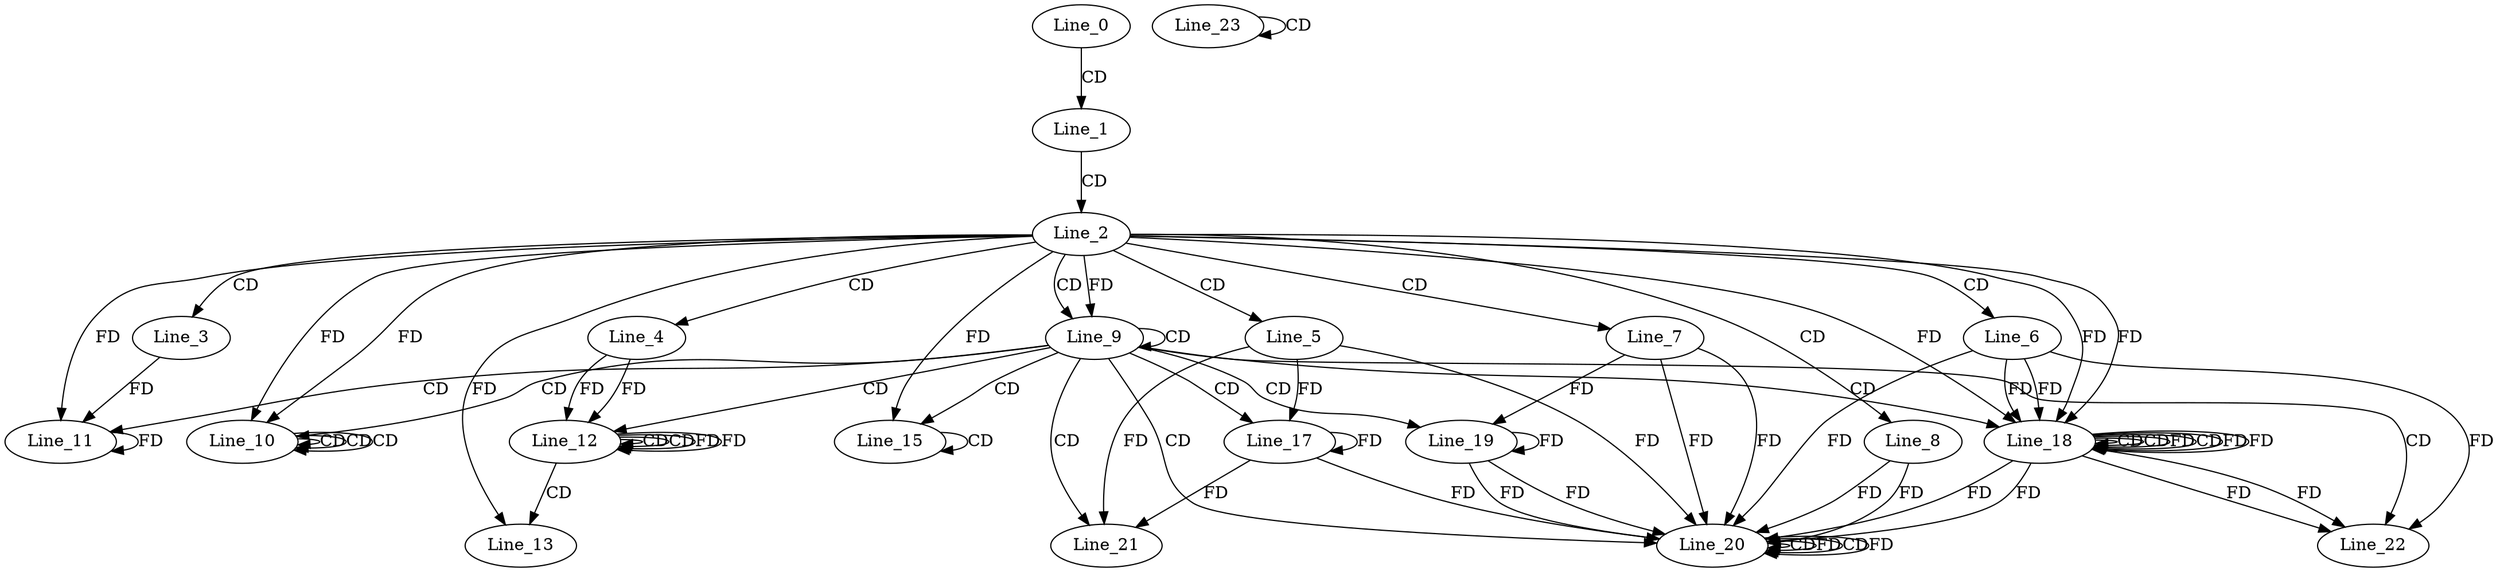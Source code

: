 digraph G {
  Line_0;
  Line_1;
  Line_2;
  Line_3;
  Line_4;
  Line_5;
  Line_6;
  Line_7;
  Line_8;
  Line_9;
  Line_9;
  Line_10;
  Line_10;
  Line_10;
  Line_10;
  Line_11;
  Line_11;
  Line_12;
  Line_12;
  Line_12;
  Line_13;
  Line_15;
  Line_15;
  Line_17;
  Line_18;
  Line_18;
  Line_18;
  Line_18;
  Line_18;
  Line_18;
  Line_19;
  Line_20;
  Line_20;
  Line_20;
  Line_20;
  Line_21;
  Line_22;
  Line_23;
  Line_23;
  Line_0 -> Line_1 [ label="CD" ];
  Line_1 -> Line_2 [ label="CD" ];
  Line_2 -> Line_3 [ label="CD" ];
  Line_2 -> Line_4 [ label="CD" ];
  Line_2 -> Line_5 [ label="CD" ];
  Line_2 -> Line_6 [ label="CD" ];
  Line_2 -> Line_7 [ label="CD" ];
  Line_2 -> Line_8 [ label="CD" ];
  Line_2 -> Line_9 [ label="CD" ];
  Line_9 -> Line_9 [ label="CD" ];
  Line_2 -> Line_9 [ label="FD" ];
  Line_9 -> Line_10 [ label="CD" ];
  Line_10 -> Line_10 [ label="CD" ];
  Line_10 -> Line_10 [ label="CD" ];
  Line_2 -> Line_10 [ label="FD" ];
  Line_10 -> Line_10 [ label="CD" ];
  Line_2 -> Line_10 [ label="FD" ];
  Line_9 -> Line_11 [ label="CD" ];
  Line_3 -> Line_11 [ label="FD" ];
  Line_11 -> Line_11 [ label="FD" ];
  Line_2 -> Line_11 [ label="FD" ];
  Line_9 -> Line_12 [ label="CD" ];
  Line_12 -> Line_12 [ label="CD" ];
  Line_4 -> Line_12 [ label="FD" ];
  Line_12 -> Line_12 [ label="CD" ];
  Line_12 -> Line_12 [ label="FD" ];
  Line_4 -> Line_12 [ label="FD" ];
  Line_12 -> Line_13 [ label="CD" ];
  Line_2 -> Line_13 [ label="FD" ];
  Line_9 -> Line_15 [ label="CD" ];
  Line_15 -> Line_15 [ label="CD" ];
  Line_2 -> Line_15 [ label="FD" ];
  Line_9 -> Line_17 [ label="CD" ];
  Line_5 -> Line_17 [ label="FD" ];
  Line_17 -> Line_17 [ label="FD" ];
  Line_9 -> Line_18 [ label="CD" ];
  Line_2 -> Line_18 [ label="FD" ];
  Line_18 -> Line_18 [ label="CD" ];
  Line_2 -> Line_18 [ label="FD" ];
  Line_18 -> Line_18 [ label="CD" ];
  Line_6 -> Line_18 [ label="FD" ];
  Line_18 -> Line_18 [ label="FD" ];
  Line_2 -> Line_18 [ label="FD" ];
  Line_18 -> Line_18 [ label="CD" ];
  Line_6 -> Line_18 [ label="FD" ];
  Line_18 -> Line_18 [ label="FD" ];
  Line_18 -> Line_18 [ label="FD" ];
  Line_9 -> Line_19 [ label="CD" ];
  Line_7 -> Line_19 [ label="FD" ];
  Line_19 -> Line_19 [ label="FD" ];
  Line_9 -> Line_20 [ label="CD" ];
  Line_20 -> Line_20 [ label="CD" ];
  Line_20 -> Line_20 [ label="FD" ];
  Line_8 -> Line_20 [ label="FD" ];
  Line_5 -> Line_20 [ label="FD" ];
  Line_17 -> Line_20 [ label="FD" ];
  Line_7 -> Line_20 [ label="FD" ];
  Line_19 -> Line_20 [ label="FD" ];
  Line_20 -> Line_20 [ label="CD" ];
  Line_6 -> Line_20 [ label="FD" ];
  Line_18 -> Line_20 [ label="FD" ];
  Line_18 -> Line_20 [ label="FD" ];
  Line_7 -> Line_20 [ label="FD" ];
  Line_19 -> Line_20 [ label="FD" ];
  Line_20 -> Line_20 [ label="FD" ];
  Line_8 -> Line_20 [ label="FD" ];
  Line_9 -> Line_21 [ label="CD" ];
  Line_5 -> Line_21 [ label="FD" ];
  Line_17 -> Line_21 [ label="FD" ];
  Line_9 -> Line_22 [ label="CD" ];
  Line_6 -> Line_22 [ label="FD" ];
  Line_18 -> Line_22 [ label="FD" ];
  Line_18 -> Line_22 [ label="FD" ];
  Line_23 -> Line_23 [ label="CD" ];
  Line_12 -> Line_12 [ label="FD" ];
}

